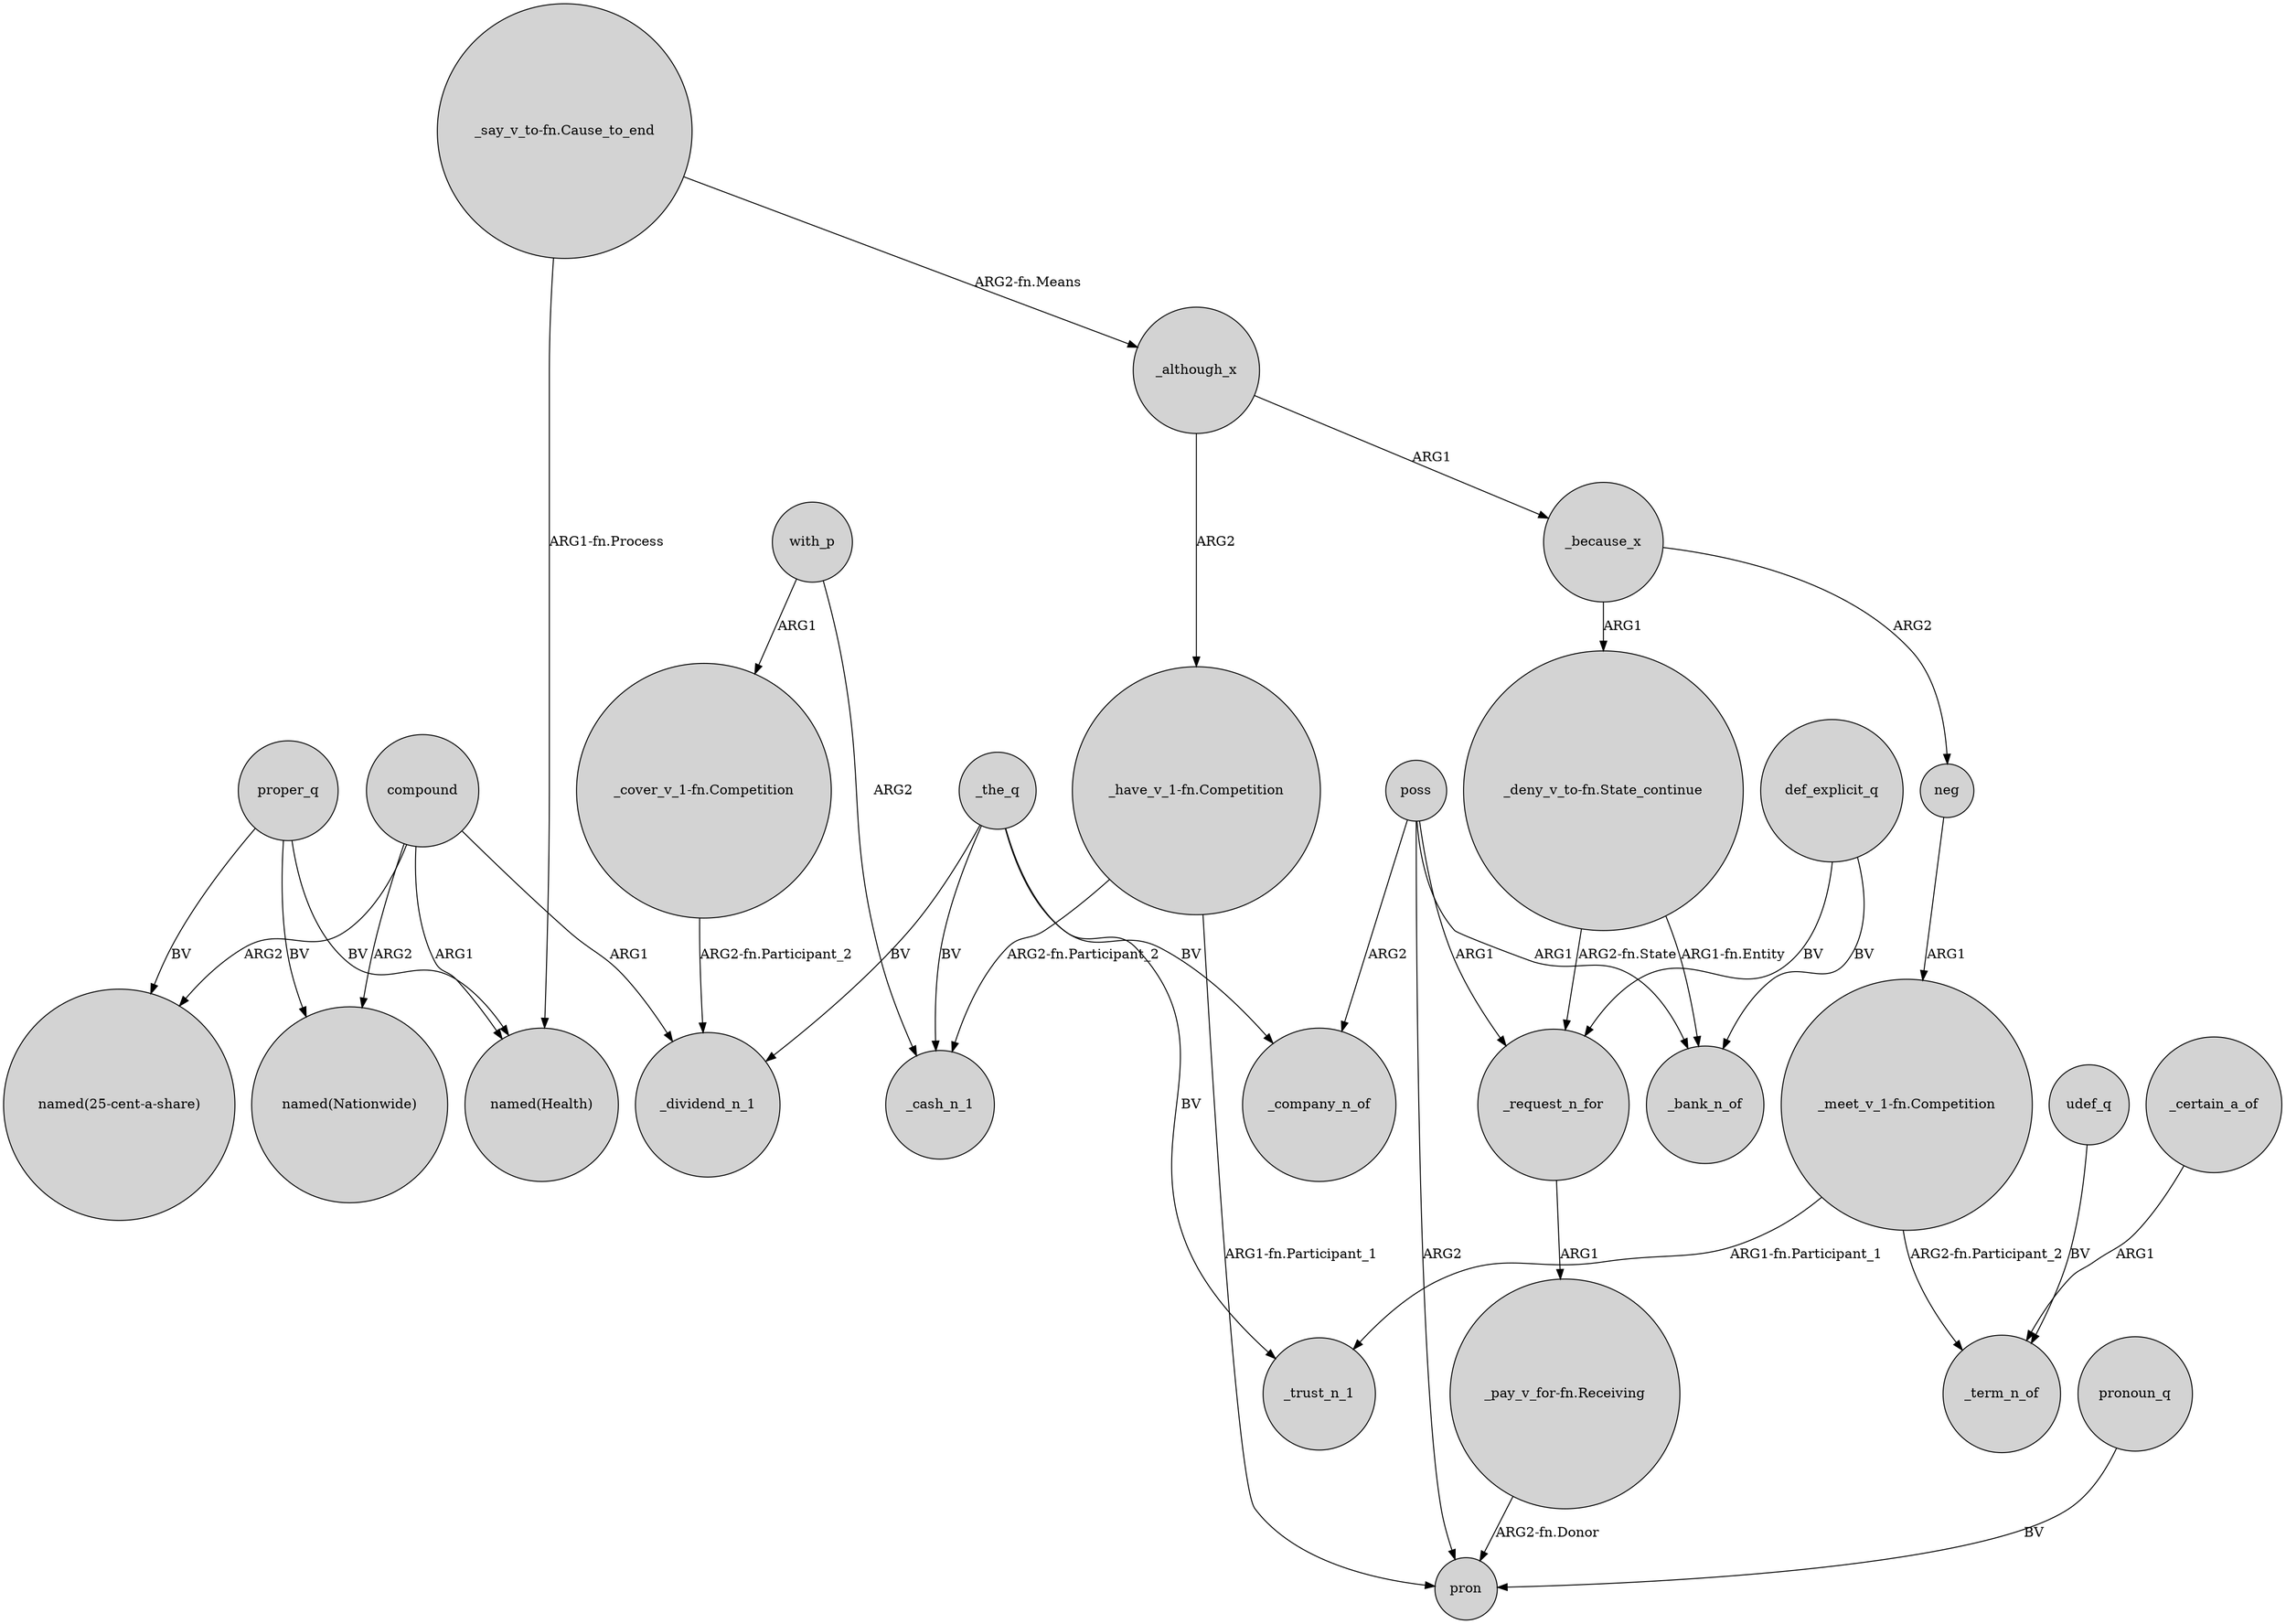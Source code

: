 digraph {
	node [shape=circle style=filled]
	compound -> "named(Health)" [label=ARG1]
	compound -> "named(Nationwide)" [label=ARG2]
	udef_q -> _term_n_of [label=BV]
	compound -> _dividend_n_1 [label=ARG1]
	_the_q -> _dividend_n_1 [label=BV]
	def_explicit_q -> _request_n_for [label=BV]
	def_explicit_q -> _bank_n_of [label=BV]
	"_meet_v_1-fn.Competition" -> _term_n_of [label="ARG2-fn.Participant_2"]
	_because_x -> "_deny_v_to-fn.State_continue" [label=ARG1]
	proper_q -> "named(Health)" [label=BV]
	"_have_v_1-fn.Competition" -> pron [label="ARG1-fn.Participant_1"]
	"_pay_v_for-fn.Receiving" -> pron [label="ARG2-fn.Donor"]
	"_cover_v_1-fn.Competition" -> _dividend_n_1 [label="ARG2-fn.Participant_2"]
	"_say_v_to-fn.Cause_to_end" -> _although_x [label="ARG2-fn.Means"]
	"_deny_v_to-fn.State_continue" -> _bank_n_of [label="ARG1-fn.Entity"]
	pronoun_q -> pron [label=BV]
	proper_q -> "named(Nationwide)" [label=BV]
	poss -> _bank_n_of [label=ARG1]
	poss -> pron [label=ARG2]
	_the_q -> _trust_n_1 [label=BV]
	poss -> _company_n_of [label=ARG2]
	_although_x -> _because_x [label=ARG1]
	"_have_v_1-fn.Competition" -> _cash_n_1 [label="ARG2-fn.Participant_2"]
	"_meet_v_1-fn.Competition" -> _trust_n_1 [label="ARG1-fn.Participant_1"]
	proper_q -> "named(25-cent-a-share)" [label=BV]
	_the_q -> _cash_n_1 [label=BV]
	neg -> "_meet_v_1-fn.Competition" [label=ARG1]
	with_p -> _cash_n_1 [label=ARG2]
	poss -> _request_n_for [label=ARG1]
	_although_x -> "_have_v_1-fn.Competition" [label=ARG2]
	compound -> "named(25-cent-a-share)" [label=ARG2]
	with_p -> "_cover_v_1-fn.Competition" [label=ARG1]
	_request_n_for -> "_pay_v_for-fn.Receiving" [label=ARG1]
	"_deny_v_to-fn.State_continue" -> _request_n_for [label="ARG2-fn.State"]
	_the_q -> _company_n_of [label=BV]
	_certain_a_of -> _term_n_of [label=ARG1]
	_because_x -> neg [label=ARG2]
	"_say_v_to-fn.Cause_to_end" -> "named(Health)" [label="ARG1-fn.Process"]
}
